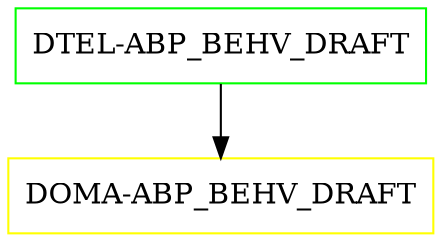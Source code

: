 digraph G {
  "DTEL-ABP_BEHV_DRAFT" [shape=box,color=green];
  "DOMA-ABP_BEHV_DRAFT" [shape=box,color=yellow,URL="./DOMA_ABP_BEHV_DRAFT.html"];
  "DTEL-ABP_BEHV_DRAFT" -> "DOMA-ABP_BEHV_DRAFT";
}
